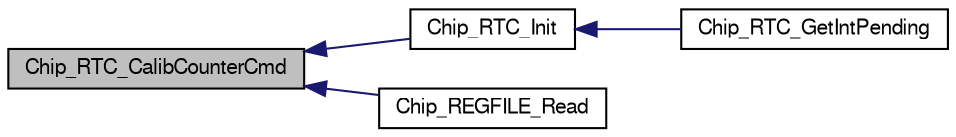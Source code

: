 digraph "Chip_RTC_CalibCounterCmd"
{
  edge [fontname="FreeSans",fontsize="10",labelfontname="FreeSans",labelfontsize="10"];
  node [fontname="FreeSans",fontsize="10",shape=record];
  rankdir="LR";
  Node1 [label="Chip_RTC_CalibCounterCmd",height=0.2,width=0.4,color="black", fillcolor="grey75", style="filled", fontcolor="black"];
  Node1 -> Node2 [dir="back",color="midnightblue",fontsize="10",style="solid"];
  Node2 [label="Chip_RTC_Init",height=0.2,width=0.4,color="black", fillcolor="white", style="filled",URL="$group__RTC__17XX__40XX.html#gac37fe41fed088f1336797e05674125ff",tooltip="Initialize the RTC peripheral. "];
  Node2 -> Node3 [dir="back",color="midnightblue",fontsize="10",style="solid"];
  Node3 [label="Chip_RTC_GetIntPending",height=0.2,width=0.4,color="black", fillcolor="white", style="filled",URL="$group__RTC__17XX__40XX.html#gaab21524984ac344d4f508d2dfd6c5098",tooltip="Check whether if specified location interrupt in the RTC peripheral is set or not. "];
  Node1 -> Node4 [dir="back",color="midnightblue",fontsize="10",style="solid"];
  Node4 [label="Chip_REGFILE_Read",height=0.2,width=0.4,color="black", fillcolor="white", style="filled",URL="$group__RTC__17XX__40XX.html#gafdad7b4e551aa7e6d52b49a7a072f4ae",tooltip="Read value from General purpose registers. "];
}
